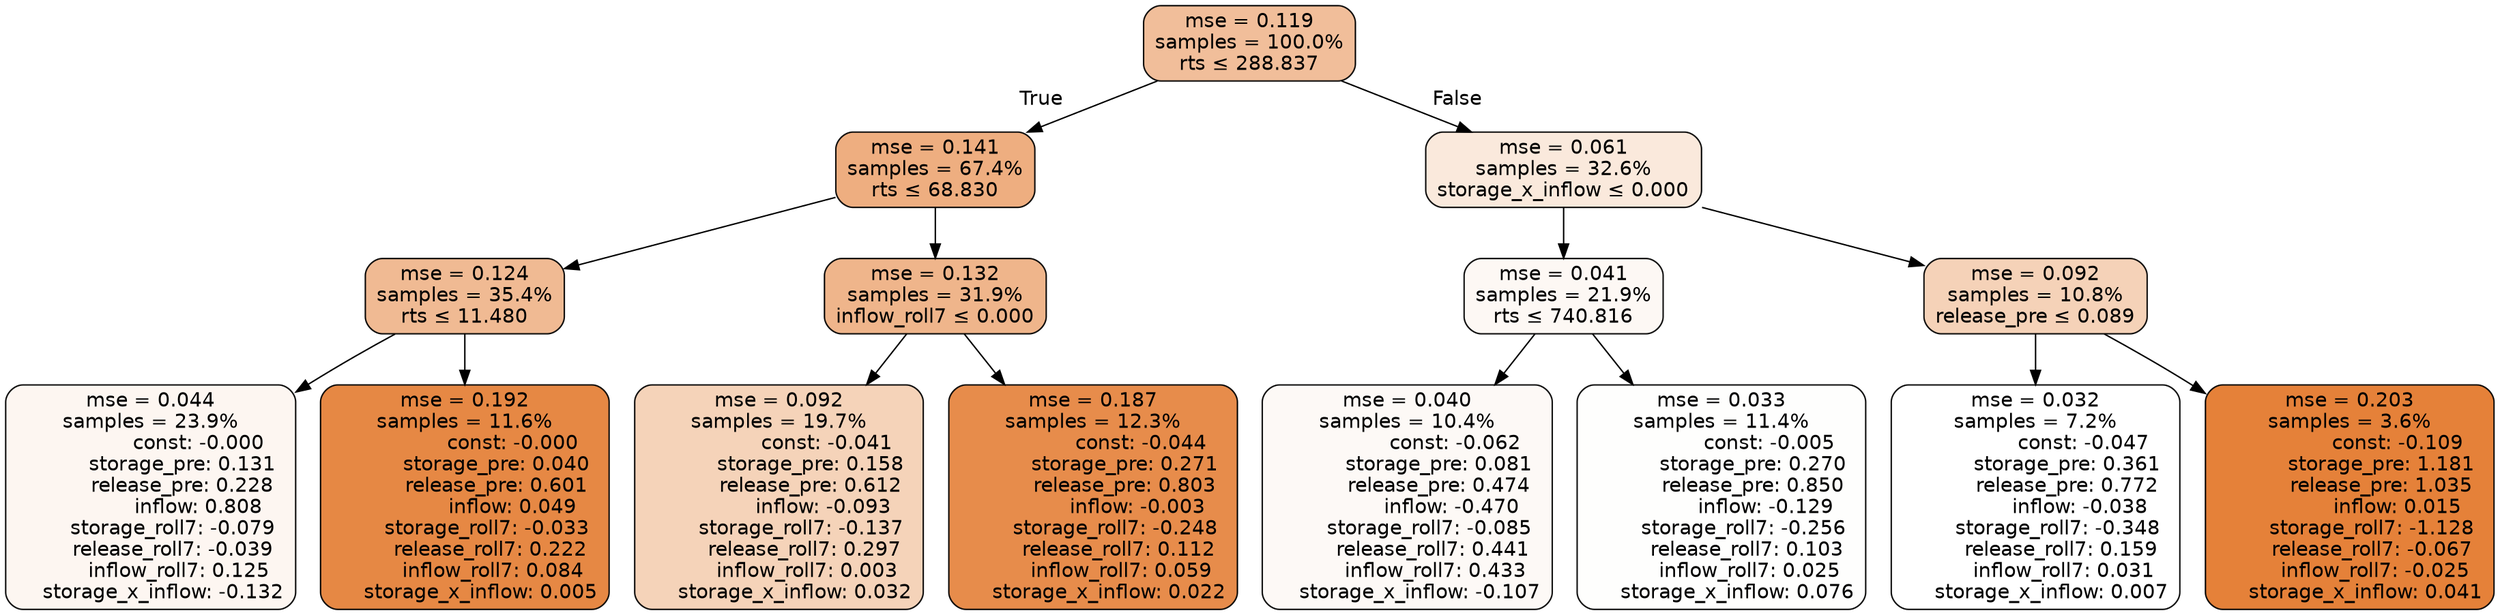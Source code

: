 digraph tree {
bgcolor="transparent"
node [shape=rectangle, style="filled, rounded", color="black", fontname=helvetica] ;
edge [fontname=helvetica] ;
	"0" [label="mse = 0.119
samples = 100.0%
rts &le; 288.837", fillcolor="#f1be9a"]
	"1" [label="mse = 0.141
samples = 67.4%
rts &le; 68.830", fillcolor="#eeae80"]
	"2" [label="mse = 0.124
samples = 35.4%
rts &le; 11.480", fillcolor="#f0ba93"]
	"3" [label="mse = 0.044
samples = 23.9%
               const: -0.000
          storage_pre: 0.131
          release_pre: 0.228
               inflow: 0.808
       storage_roll7: -0.079
       release_roll7: -0.039
         inflow_roll7: 0.125
    storage_x_inflow: -0.132", fillcolor="#fdf6f1"]
	"4" [label="mse = 0.192
samples = 11.6%
               const: -0.000
          storage_pre: 0.040
          release_pre: 0.601
               inflow: 0.049
       storage_roll7: -0.033
        release_roll7: 0.222
         inflow_roll7: 0.084
     storage_x_inflow: 0.005", fillcolor="#e68844"]
	"5" [label="mse = 0.132
samples = 31.9%
inflow_roll7 &le; 0.000", fillcolor="#efb58b"]
	"6" [label="mse = 0.092
samples = 19.7%
               const: -0.041
          storage_pre: 0.158
          release_pre: 0.612
              inflow: -0.093
       storage_roll7: -0.137
        release_roll7: 0.297
         inflow_roll7: 0.003
     storage_x_inflow: 0.032", fillcolor="#f5d3b9"]
	"7" [label="mse = 0.187
samples = 12.3%
               const: -0.044
          storage_pre: 0.271
          release_pre: 0.803
              inflow: -0.003
       storage_roll7: -0.248
        release_roll7: 0.112
         inflow_roll7: 0.059
     storage_x_inflow: 0.022", fillcolor="#e78c4b"]
	"8" [label="mse = 0.061
samples = 32.6%
storage_x_inflow &le; 0.000", fillcolor="#fae9dc"]
	"9" [label="mse = 0.041
samples = 21.9%
rts &le; 740.816", fillcolor="#fdf8f4"]
	"10" [label="mse = 0.040
samples = 10.4%
               const: -0.062
          storage_pre: 0.081
          release_pre: 0.474
              inflow: -0.470
       storage_roll7: -0.085
        release_roll7: 0.441
         inflow_roll7: 0.433
    storage_x_inflow: -0.107", fillcolor="#fdf9f6"]
	"11" [label="mse = 0.033
samples = 11.4%
               const: -0.005
          storage_pre: 0.270
          release_pre: 0.850
              inflow: -0.129
       storage_roll7: -0.256
        release_roll7: 0.103
         inflow_roll7: 0.025
     storage_x_inflow: 0.076", fillcolor="#fefefd"]
	"12" [label="mse = 0.092
samples = 10.8%
release_pre &le; 0.089", fillcolor="#f5d2b8"]
	"13" [label="mse = 0.032
samples = 7.2%
               const: -0.047
          storage_pre: 0.361
          release_pre: 0.772
              inflow: -0.038
       storage_roll7: -0.348
        release_roll7: 0.159
         inflow_roll7: 0.031
     storage_x_inflow: 0.007", fillcolor="#ffffff"]
	"14" [label="mse = 0.203
samples = 3.6%
               const: -0.109
          storage_pre: 1.181
          release_pre: 1.035
               inflow: 0.015
       storage_roll7: -1.128
       release_roll7: -0.067
        inflow_roll7: -0.025
     storage_x_inflow: 0.041", fillcolor="#e58139"]

	"0" -> "1" [labeldistance=2.5, labelangle=45, headlabel="True"]
	"1" -> "2"
	"2" -> "3"
	"2" -> "4"
	"1" -> "5"
	"5" -> "6"
	"5" -> "7"
	"0" -> "8" [labeldistance=2.5, labelangle=-45, headlabel="False"]
	"8" -> "9"
	"9" -> "10"
	"9" -> "11"
	"8" -> "12"
	"12" -> "13"
	"12" -> "14"
}